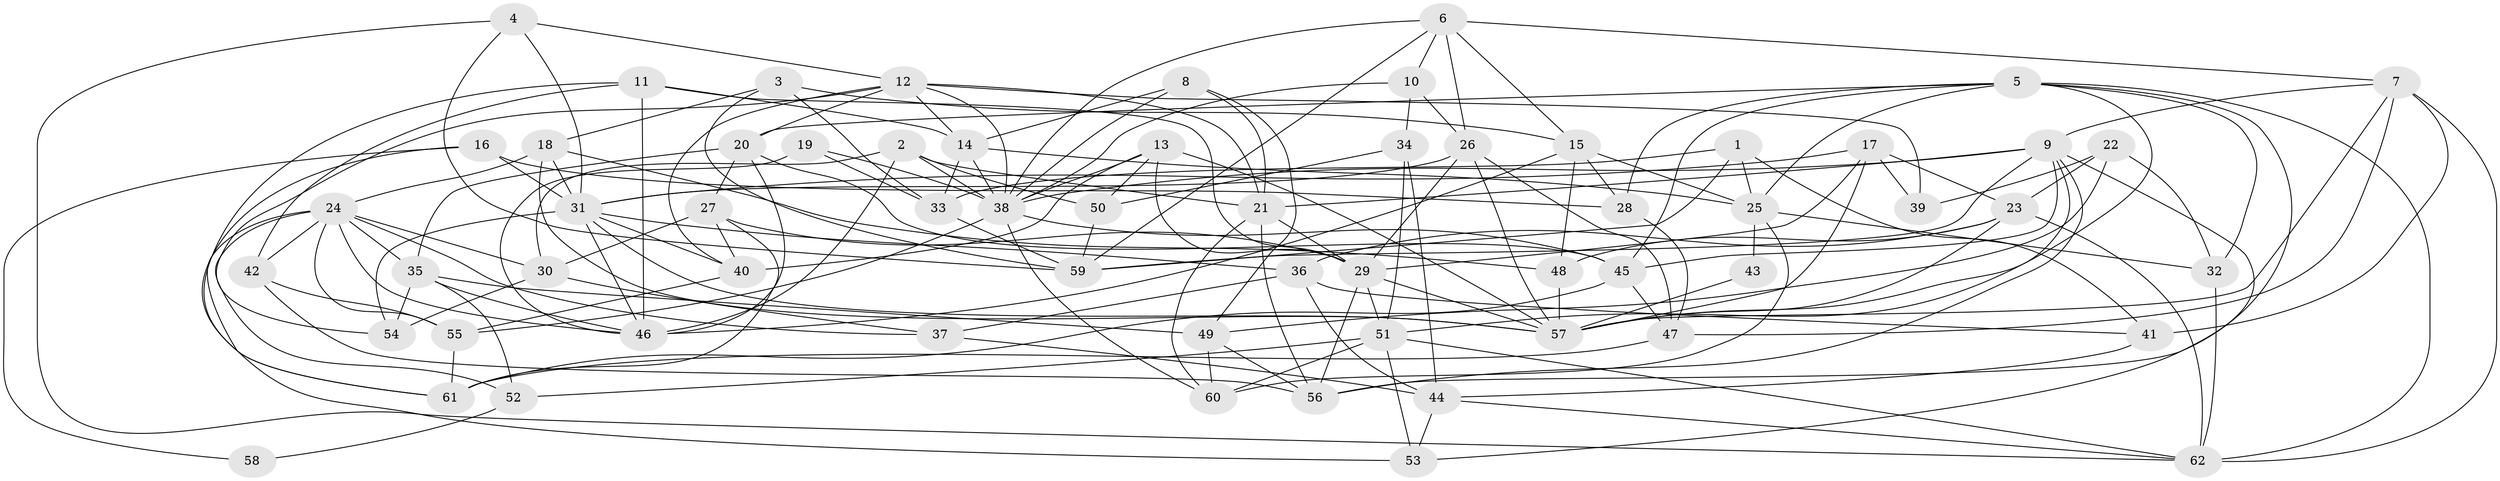 // original degree distribution, {3: 0.24, 6: 0.088, 4: 0.32, 2: 0.112, 7: 0.024, 5: 0.216}
// Generated by graph-tools (version 1.1) at 2025/01/03/09/25 03:01:57]
// undirected, 62 vertices, 171 edges
graph export_dot {
graph [start="1"]
  node [color=gray90,style=filled];
  1;
  2;
  3;
  4;
  5;
  6;
  7;
  8;
  9;
  10;
  11;
  12;
  13;
  14;
  15;
  16;
  17;
  18;
  19;
  20;
  21;
  22;
  23;
  24;
  25;
  26;
  27;
  28;
  29;
  30;
  31;
  32;
  33;
  34;
  35;
  36;
  37;
  38;
  39;
  40;
  41;
  42;
  43;
  44;
  45;
  46;
  47;
  48;
  49;
  50;
  51;
  52;
  53;
  54;
  55;
  56;
  57;
  58;
  59;
  60;
  61;
  62;
  1 -- 25 [weight=1.0];
  1 -- 33 [weight=1.0];
  1 -- 41 [weight=1.0];
  1 -- 59 [weight=1.0];
  2 -- 21 [weight=1.0];
  2 -- 30 [weight=1.0];
  2 -- 38 [weight=1.0];
  2 -- 46 [weight=1.0];
  2 -- 50 [weight=1.0];
  3 -- 15 [weight=1.0];
  3 -- 18 [weight=1.0];
  3 -- 33 [weight=1.0];
  3 -- 59 [weight=1.0];
  4 -- 12 [weight=1.0];
  4 -- 31 [weight=1.0];
  4 -- 59 [weight=1.0];
  4 -- 62 [weight=1.0];
  5 -- 20 [weight=2.0];
  5 -- 25 [weight=1.0];
  5 -- 28 [weight=1.0];
  5 -- 32 [weight=2.0];
  5 -- 45 [weight=1.0];
  5 -- 51 [weight=1.0];
  5 -- 56 [weight=1.0];
  5 -- 62 [weight=1.0];
  6 -- 7 [weight=1.0];
  6 -- 10 [weight=1.0];
  6 -- 15 [weight=1.0];
  6 -- 26 [weight=1.0];
  6 -- 38 [weight=1.0];
  6 -- 59 [weight=1.0];
  7 -- 9 [weight=1.0];
  7 -- 41 [weight=1.0];
  7 -- 47 [weight=1.0];
  7 -- 57 [weight=1.0];
  7 -- 62 [weight=1.0];
  8 -- 14 [weight=1.0];
  8 -- 21 [weight=1.0];
  8 -- 38 [weight=1.0];
  8 -- 49 [weight=1.0];
  9 -- 21 [weight=1.0];
  9 -- 38 [weight=1.0];
  9 -- 45 [weight=1.0];
  9 -- 53 [weight=1.0];
  9 -- 56 [weight=1.0];
  9 -- 57 [weight=1.0];
  9 -- 59 [weight=1.0];
  10 -- 26 [weight=1.0];
  10 -- 34 [weight=1.0];
  10 -- 38 [weight=1.0];
  11 -- 14 [weight=1.0];
  11 -- 29 [weight=1.0];
  11 -- 42 [weight=1.0];
  11 -- 46 [weight=1.0];
  11 -- 61 [weight=1.0];
  12 -- 14 [weight=1.0];
  12 -- 20 [weight=1.0];
  12 -- 21 [weight=1.0];
  12 -- 38 [weight=1.0];
  12 -- 39 [weight=1.0];
  12 -- 40 [weight=1.0];
  12 -- 54 [weight=1.0];
  13 -- 29 [weight=1.0];
  13 -- 38 [weight=1.0];
  13 -- 40 [weight=1.0];
  13 -- 50 [weight=2.0];
  13 -- 57 [weight=1.0];
  14 -- 25 [weight=1.0];
  14 -- 33 [weight=1.0];
  14 -- 38 [weight=1.0];
  15 -- 25 [weight=1.0];
  15 -- 28 [weight=1.0];
  15 -- 46 [weight=1.0];
  15 -- 48 [weight=2.0];
  16 -- 28 [weight=1.0];
  16 -- 31 [weight=1.0];
  16 -- 58 [weight=1.0];
  16 -- 61 [weight=1.0];
  17 -- 23 [weight=1.0];
  17 -- 29 [weight=1.0];
  17 -- 31 [weight=1.0];
  17 -- 39 [weight=1.0];
  17 -- 57 [weight=1.0];
  18 -- 24 [weight=1.0];
  18 -- 31 [weight=1.0];
  18 -- 48 [weight=1.0];
  18 -- 57 [weight=1.0];
  19 -- 33 [weight=2.0];
  19 -- 38 [weight=1.0];
  19 -- 46 [weight=1.0];
  20 -- 27 [weight=1.0];
  20 -- 35 [weight=1.0];
  20 -- 45 [weight=1.0];
  20 -- 46 [weight=1.0];
  21 -- 29 [weight=1.0];
  21 -- 56 [weight=1.0];
  21 -- 60 [weight=1.0];
  22 -- 23 [weight=1.0];
  22 -- 32 [weight=1.0];
  22 -- 39 [weight=1.0];
  22 -- 49 [weight=1.0];
  23 -- 36 [weight=1.0];
  23 -- 48 [weight=1.0];
  23 -- 57 [weight=1.0];
  23 -- 62 [weight=1.0];
  24 -- 30 [weight=1.0];
  24 -- 35 [weight=1.0];
  24 -- 37 [weight=1.0];
  24 -- 42 [weight=1.0];
  24 -- 46 [weight=1.0];
  24 -- 52 [weight=1.0];
  24 -- 53 [weight=1.0];
  24 -- 55 [weight=1.0];
  25 -- 32 [weight=1.0];
  25 -- 43 [weight=1.0];
  25 -- 60 [weight=1.0];
  26 -- 29 [weight=1.0];
  26 -- 31 [weight=1.0];
  26 -- 47 [weight=1.0];
  26 -- 57 [weight=1.0];
  27 -- 29 [weight=1.0];
  27 -- 30 [weight=1.0];
  27 -- 40 [weight=1.0];
  27 -- 61 [weight=1.0];
  28 -- 47 [weight=1.0];
  29 -- 51 [weight=1.0];
  29 -- 56 [weight=1.0];
  29 -- 57 [weight=1.0];
  30 -- 37 [weight=1.0];
  30 -- 54 [weight=1.0];
  31 -- 36 [weight=1.0];
  31 -- 40 [weight=1.0];
  31 -- 46 [weight=1.0];
  31 -- 54 [weight=1.0];
  31 -- 57 [weight=1.0];
  32 -- 62 [weight=1.0];
  33 -- 59 [weight=2.0];
  34 -- 44 [weight=1.0];
  34 -- 50 [weight=1.0];
  34 -- 51 [weight=1.0];
  35 -- 46 [weight=1.0];
  35 -- 49 [weight=1.0];
  35 -- 52 [weight=1.0];
  35 -- 54 [weight=2.0];
  36 -- 37 [weight=1.0];
  36 -- 41 [weight=1.0];
  36 -- 44 [weight=1.0];
  37 -- 44 [weight=1.0];
  38 -- 45 [weight=2.0];
  38 -- 55 [weight=1.0];
  38 -- 60 [weight=1.0];
  40 -- 55 [weight=1.0];
  41 -- 44 [weight=1.0];
  42 -- 55 [weight=1.0];
  42 -- 56 [weight=1.0];
  43 -- 57 [weight=1.0];
  44 -- 53 [weight=1.0];
  44 -- 62 [weight=1.0];
  45 -- 47 [weight=1.0];
  45 -- 61 [weight=1.0];
  47 -- 61 [weight=1.0];
  48 -- 57 [weight=1.0];
  49 -- 56 [weight=1.0];
  49 -- 60 [weight=1.0];
  50 -- 59 [weight=1.0];
  51 -- 52 [weight=1.0];
  51 -- 53 [weight=1.0];
  51 -- 60 [weight=2.0];
  51 -- 62 [weight=1.0];
  52 -- 58 [weight=1.0];
  55 -- 61 [weight=1.0];
}
